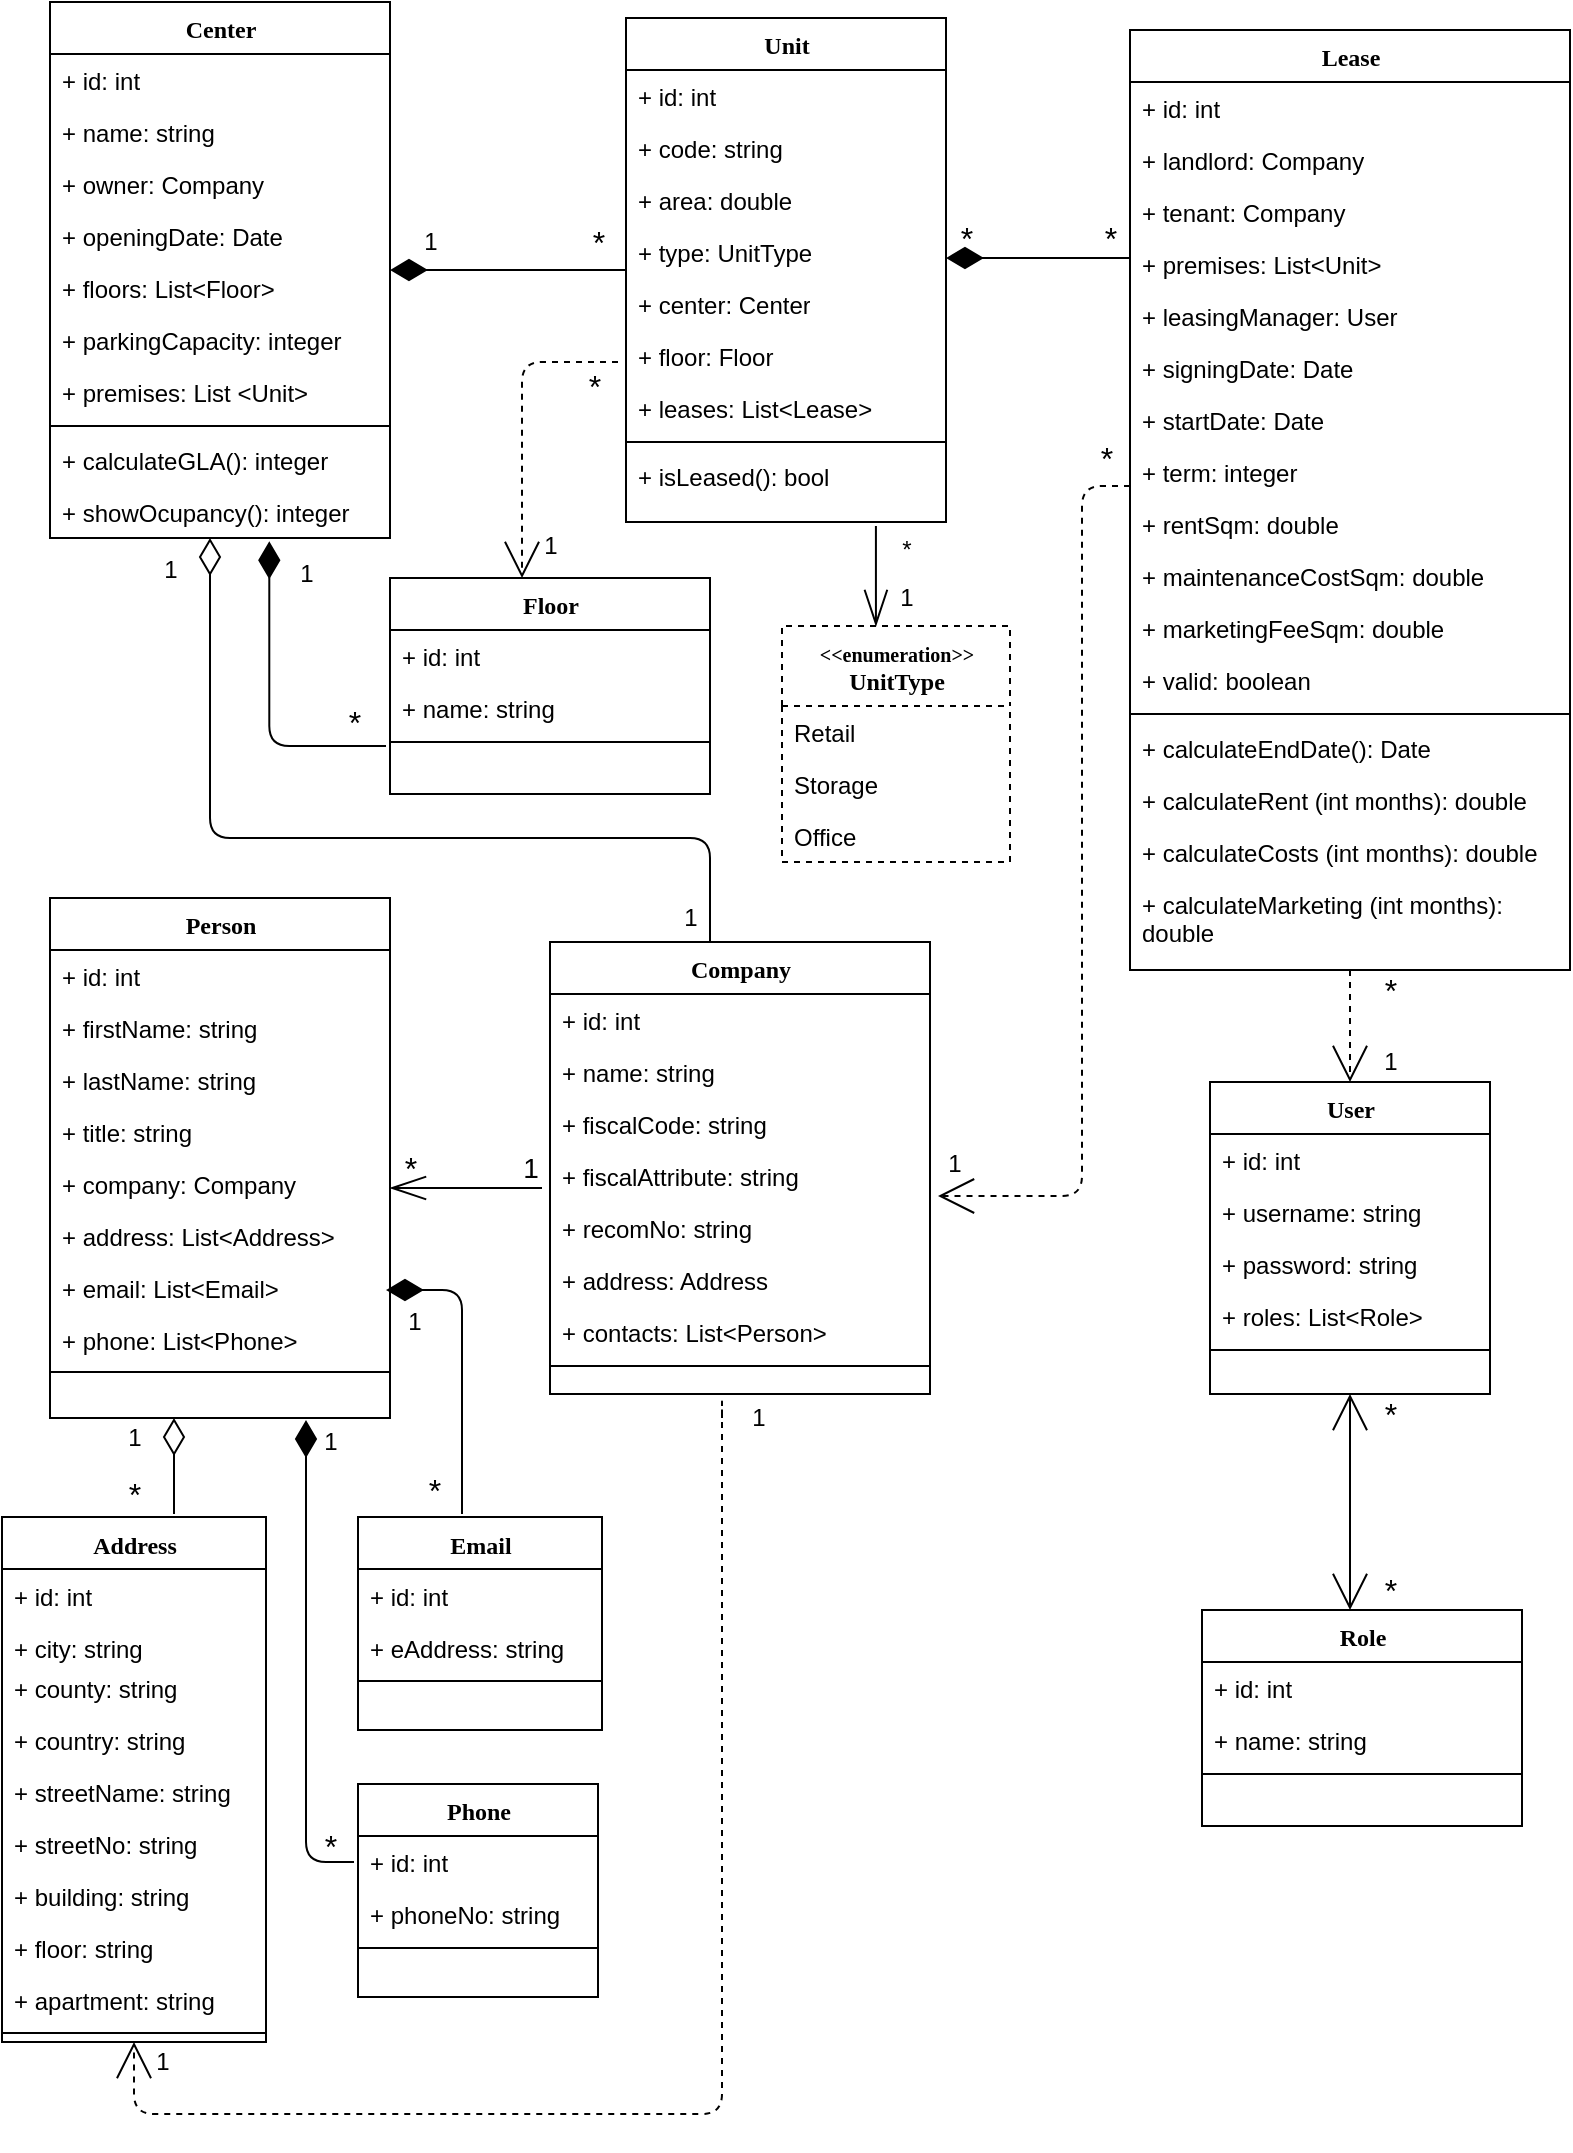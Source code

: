 <mxfile version="14.4.9" type="device"><diagram name="Page-1" id="9f46799a-70d6-7492-0946-bef42562c5a5"><mxGraphModel dx="868" dy="482" grid="1" gridSize="12" guides="1" tooltips="1" connect="1" arrows="1" fold="1" page="1" pageScale="1" pageWidth="827" pageHeight="1169" background="#ffffff" math="0" shadow="0"><root><mxCell id="0"/><mxCell id="1" parent="0"/><mxCell id="78961159f06e98e8-124" style="edgeStyle=orthogonalEdgeStyle;html=1;labelBackgroundColor=none;startFill=0;startSize=8;endArrow=diamondThin;endFill=0;endSize=16;fontFamily=Verdana;fontSize=12;" parent="1" source="78961159f06e98e8-69" target="78961159f06e98e8-17" edge="1"><mxGeometry relative="1" as="geometry"><Array as="points"><mxPoint x="390" y="430"/><mxPoint x="140" y="430"/></Array></mxGeometry></mxCell><mxCell id="78961159f06e98e8-17" value="Center" style="swimlane;html=1;fontStyle=1;align=center;verticalAlign=top;childLayout=stackLayout;horizontal=1;startSize=26;horizontalStack=0;resizeParent=1;resizeLast=0;collapsible=1;marginBottom=0;swimlaneFillColor=#ffffff;rounded=0;shadow=0;comic=0;labelBackgroundColor=none;strokeWidth=1;fillColor=none;fontFamily=Verdana;fontSize=12" parent="1" vertex="1"><mxGeometry x="60" y="12" width="170" height="268" as="geometry"/></mxCell><mxCell id="78961159f06e98e8-21" value="+ id: int" style="text;html=1;strokeColor=none;fillColor=none;align=left;verticalAlign=top;spacingLeft=4;spacingRight=4;whiteSpace=wrap;overflow=hidden;rotatable=0;points=[[0,0.5],[1,0.5]];portConstraint=eastwest;" parent="78961159f06e98e8-17" vertex="1"><mxGeometry y="26" width="170" height="26" as="geometry"/></mxCell><mxCell id="1zcLV9SkbMoJH1myUyNB-45" value="+ name: string" style="text;html=1;strokeColor=none;fillColor=none;align=left;verticalAlign=top;spacingLeft=4;spacingRight=4;whiteSpace=wrap;overflow=hidden;rotatable=0;points=[[0,0.5],[1,0.5]];portConstraint=eastwest;" parent="78961159f06e98e8-17" vertex="1"><mxGeometry y="52" width="170" height="26" as="geometry"/></mxCell><mxCell id="78961159f06e98e8-23" value="+ owner: Company" style="text;html=1;strokeColor=none;fillColor=none;align=left;verticalAlign=top;spacingLeft=4;spacingRight=4;whiteSpace=wrap;overflow=hidden;rotatable=0;points=[[0,0.5],[1,0.5]];portConstraint=eastwest;" parent="78961159f06e98e8-17" vertex="1"><mxGeometry y="78" width="170" height="26" as="geometry"/></mxCell><mxCell id="Z4TzUr13IcLdGnUCClfN-62" value="+ openingDate: Date" style="text;html=1;strokeColor=none;fillColor=none;align=left;verticalAlign=top;spacingLeft=4;spacingRight=4;whiteSpace=wrap;overflow=hidden;rotatable=0;points=[[0,0.5],[1,0.5]];portConstraint=eastwest;" parent="78961159f06e98e8-17" vertex="1"><mxGeometry y="104" width="170" height="26" as="geometry"/></mxCell><mxCell id="78961159f06e98e8-25" value="+ floors: List&amp;lt;Floor&amp;gt;" style="text;html=1;strokeColor=none;fillColor=none;align=left;verticalAlign=top;spacingLeft=4;spacingRight=4;whiteSpace=wrap;overflow=hidden;rotatable=0;points=[[0,0.5],[1,0.5]];portConstraint=eastwest;" parent="78961159f06e98e8-17" vertex="1"><mxGeometry y="130" width="170" height="26" as="geometry"/></mxCell><mxCell id="78961159f06e98e8-26" value="+ parkingCapacity: integer" style="text;html=1;strokeColor=none;fillColor=none;align=left;verticalAlign=top;spacingLeft=4;spacingRight=4;whiteSpace=wrap;overflow=hidden;rotatable=0;points=[[0,0.5],[1,0.5]];portConstraint=eastwest;" parent="78961159f06e98e8-17" vertex="1"><mxGeometry y="156" width="170" height="26" as="geometry"/></mxCell><mxCell id="78961159f06e98e8-24" value="+ premises: List &amp;lt;Unit&amp;gt;&amp;nbsp;" style="text;html=1;strokeColor=none;fillColor=none;align=left;verticalAlign=top;spacingLeft=4;spacingRight=4;whiteSpace=wrap;overflow=hidden;rotatable=0;points=[[0,0.5],[1,0.5]];portConstraint=eastwest;" parent="78961159f06e98e8-17" vertex="1"><mxGeometry y="182" width="170" height="26" as="geometry"/></mxCell><mxCell id="78961159f06e98e8-19" value="" style="line;html=1;strokeWidth=1;fillColor=none;align=left;verticalAlign=middle;spacingTop=-1;spacingLeft=3;spacingRight=3;rotatable=0;labelPosition=right;points=[];portConstraint=eastwest;" parent="78961159f06e98e8-17" vertex="1"><mxGeometry y="208" width="170" height="8" as="geometry"/></mxCell><mxCell id="78961159f06e98e8-20" value="+ calculateGLA(): integer" style="text;html=1;strokeColor=none;fillColor=none;align=left;verticalAlign=top;spacingLeft=4;spacingRight=4;whiteSpace=wrap;overflow=hidden;rotatable=0;points=[[0,0.5],[1,0.5]];portConstraint=eastwest;" parent="78961159f06e98e8-17" vertex="1"><mxGeometry y="216" width="170" height="26" as="geometry"/></mxCell><mxCell id="78961159f06e98e8-27" value="+ showOcupancy(): integer" style="text;html=1;strokeColor=none;fillColor=none;align=left;verticalAlign=top;spacingLeft=4;spacingRight=4;whiteSpace=wrap;overflow=hidden;rotatable=0;points=[[0,0.5],[1,0.5]];portConstraint=eastwest;" parent="78961159f06e98e8-17" vertex="1"><mxGeometry y="242" width="170" height="26" as="geometry"/></mxCell><mxCell id="78961159f06e98e8-30" value="Unit" style="swimlane;html=1;fontStyle=1;align=center;verticalAlign=top;childLayout=stackLayout;horizontal=1;startSize=26;horizontalStack=0;resizeParent=1;resizeLast=0;collapsible=1;marginBottom=0;swimlaneFillColor=#ffffff;rounded=0;shadow=0;comic=0;labelBackgroundColor=none;strokeWidth=1;fillColor=none;fontFamily=Verdana;fontSize=12" parent="1" vertex="1"><mxGeometry x="348" y="20" width="160" height="252" as="geometry"/></mxCell><mxCell id="78961159f06e98e8-31" value="+ id: int" style="text;html=1;strokeColor=none;fillColor=none;align=left;verticalAlign=top;spacingLeft=4;spacingRight=4;whiteSpace=wrap;overflow=hidden;rotatable=0;points=[[0,0.5],[1,0.5]];portConstraint=eastwest;" parent="78961159f06e98e8-30" vertex="1"><mxGeometry y="26" width="160" height="26" as="geometry"/></mxCell><mxCell id="1zcLV9SkbMoJH1myUyNB-47" value="+ code: string" style="text;html=1;strokeColor=none;fillColor=none;align=left;verticalAlign=top;spacingLeft=4;spacingRight=4;whiteSpace=wrap;overflow=hidden;rotatable=0;points=[[0,0.5],[1,0.5]];portConstraint=eastwest;" parent="78961159f06e98e8-30" vertex="1"><mxGeometry y="52" width="160" height="26" as="geometry"/></mxCell><mxCell id="78961159f06e98e8-32" value="+ area: double" style="text;html=1;strokeColor=none;fillColor=none;align=left;verticalAlign=top;spacingLeft=4;spacingRight=4;whiteSpace=wrap;overflow=hidden;rotatable=0;points=[[0,0.5],[1,0.5]];portConstraint=eastwest;" parent="78961159f06e98e8-30" vertex="1"><mxGeometry y="78" width="160" height="26" as="geometry"/></mxCell><mxCell id="78961159f06e98e8-33" value="+ type: UnitType" style="text;html=1;strokeColor=none;fillColor=none;align=left;verticalAlign=top;spacingLeft=4;spacingRight=4;whiteSpace=wrap;overflow=hidden;rotatable=0;points=[[0,0.5],[1,0.5]];portConstraint=eastwest;" parent="78961159f06e98e8-30" vertex="1"><mxGeometry y="104" width="160" height="26" as="geometry"/></mxCell><mxCell id="78961159f06e98e8-34" value="+ center: Center" style="text;html=1;strokeColor=none;fillColor=none;align=left;verticalAlign=top;spacingLeft=4;spacingRight=4;whiteSpace=wrap;overflow=hidden;rotatable=0;points=[[0,0.5],[1,0.5]];portConstraint=eastwest;" parent="78961159f06e98e8-30" vertex="1"><mxGeometry y="130" width="160" height="26" as="geometry"/></mxCell><mxCell id="1zcLV9SkbMoJH1myUyNB-27" value="+ floor: Floor" style="text;html=1;strokeColor=none;fillColor=none;align=left;verticalAlign=top;spacingLeft=4;spacingRight=4;whiteSpace=wrap;overflow=hidden;rotatable=0;points=[[0,0.5],[1,0.5]];portConstraint=eastwest;" parent="78961159f06e98e8-30" vertex="1"><mxGeometry y="156" width="160" height="26" as="geometry"/></mxCell><mxCell id="78961159f06e98e8-36" value="+ leases: List&amp;lt;Lease&amp;gt;" style="text;html=1;strokeColor=none;fillColor=none;align=left;verticalAlign=top;spacingLeft=4;spacingRight=4;whiteSpace=wrap;overflow=hidden;rotatable=0;points=[[0,0.5],[1,0.5]];portConstraint=eastwest;" parent="78961159f06e98e8-30" vertex="1"><mxGeometry y="182" width="160" height="26" as="geometry"/></mxCell><mxCell id="78961159f06e98e8-38" value="" style="line;html=1;strokeWidth=1;fillColor=none;align=left;verticalAlign=middle;spacingTop=-1;spacingLeft=3;spacingRight=3;rotatable=0;labelPosition=right;points=[];portConstraint=eastwest;" parent="78961159f06e98e8-30" vertex="1"><mxGeometry y="208" width="160" height="8" as="geometry"/></mxCell><mxCell id="78961159f06e98e8-39" value="+ isLeased(): bool" style="text;html=1;strokeColor=none;fillColor=none;align=left;verticalAlign=top;spacingLeft=4;spacingRight=4;whiteSpace=wrap;overflow=hidden;rotatable=0;points=[[0,0.5],[1,0.5]];portConstraint=eastwest;" parent="78961159f06e98e8-30" vertex="1"><mxGeometry y="216" width="160" height="36" as="geometry"/></mxCell><mxCell id="78961159f06e98e8-43" value="Lease" style="swimlane;html=1;fontStyle=1;align=center;verticalAlign=top;childLayout=stackLayout;horizontal=1;startSize=26;horizontalStack=0;resizeParent=1;resizeLast=0;collapsible=1;marginBottom=0;swimlaneFillColor=#ffffff;rounded=0;shadow=0;comic=0;labelBackgroundColor=none;strokeWidth=1;fillColor=none;fontFamily=Verdana;fontSize=12" parent="1" vertex="1"><mxGeometry x="600" y="26" width="220" height="470" as="geometry"/></mxCell><mxCell id="78961159f06e98e8-44" value="+ id: int" style="text;html=1;strokeColor=none;fillColor=none;align=left;verticalAlign=top;spacingLeft=4;spacingRight=4;whiteSpace=wrap;overflow=hidden;rotatable=0;points=[[0,0.5],[1,0.5]];portConstraint=eastwest;" parent="78961159f06e98e8-43" vertex="1"><mxGeometry y="26" width="220" height="26" as="geometry"/></mxCell><mxCell id="1zcLV9SkbMoJH1myUyNB-48" value="+ landlord: Company" style="text;html=1;strokeColor=none;fillColor=none;align=left;verticalAlign=top;spacingLeft=4;spacingRight=4;whiteSpace=wrap;overflow=hidden;rotatable=0;points=[[0,0.5],[1,0.5]];portConstraint=eastwest;" parent="78961159f06e98e8-43" vertex="1"><mxGeometry y="52" width="220" height="26" as="geometry"/></mxCell><mxCell id="78961159f06e98e8-45" value="+ tenant: Company" style="text;html=1;strokeColor=none;fillColor=none;align=left;verticalAlign=top;spacingLeft=4;spacingRight=4;whiteSpace=wrap;overflow=hidden;rotatable=0;points=[[0,0.5],[1,0.5]];portConstraint=eastwest;" parent="78961159f06e98e8-43" vertex="1"><mxGeometry y="78" width="220" height="26" as="geometry"/></mxCell><mxCell id="78961159f06e98e8-49" value="+ premises: List&amp;lt;Unit&amp;gt;" style="text;html=1;strokeColor=none;fillColor=none;align=left;verticalAlign=top;spacingLeft=4;spacingRight=4;whiteSpace=wrap;overflow=hidden;rotatable=0;points=[[0,0.5],[1,0.5]];portConstraint=eastwest;" parent="78961159f06e98e8-43" vertex="1"><mxGeometry y="104" width="220" height="26" as="geometry"/></mxCell><mxCell id="Z4TzUr13IcLdGnUCClfN-27" value="+ leasingManager: User" style="text;html=1;strokeColor=none;fillColor=none;align=left;verticalAlign=top;spacingLeft=4;spacingRight=4;whiteSpace=wrap;overflow=hidden;rotatable=0;points=[[0,0.5],[1,0.5]];portConstraint=eastwest;" parent="78961159f06e98e8-43" vertex="1"><mxGeometry y="130" width="220" height="26" as="geometry"/></mxCell><mxCell id="Z4TzUr13IcLdGnUCClfN-46" value="+ signingDate: Date" style="text;html=1;strokeColor=none;fillColor=none;align=left;verticalAlign=top;spacingLeft=4;spacingRight=4;whiteSpace=wrap;overflow=hidden;rotatable=0;points=[[0,0.5],[1,0.5]];portConstraint=eastwest;" parent="78961159f06e98e8-43" vertex="1"><mxGeometry y="156" width="220" height="26" as="geometry"/></mxCell><mxCell id="78961159f06e98e8-50" value="+ startDate: Date" style="text;html=1;strokeColor=none;fillColor=none;align=left;verticalAlign=top;spacingLeft=4;spacingRight=4;whiteSpace=wrap;overflow=hidden;rotatable=0;points=[[0,0.5],[1,0.5]];portConstraint=eastwest;" parent="78961159f06e98e8-43" vertex="1"><mxGeometry y="182" width="220" height="26" as="geometry"/></mxCell><mxCell id="Z4TzUr13IcLdGnUCClfN-26" value="+ term: integer" style="text;html=1;strokeColor=none;fillColor=none;align=left;verticalAlign=top;spacingLeft=4;spacingRight=4;whiteSpace=wrap;overflow=hidden;rotatable=0;points=[[0,0.5],[1,0.5]];portConstraint=eastwest;" parent="78961159f06e98e8-43" vertex="1"><mxGeometry y="208" width="220" height="26" as="geometry"/></mxCell><mxCell id="Z4TzUr13IcLdGnUCClfN-29" value="+ rentSqm: double" style="text;html=1;strokeColor=none;fillColor=none;align=left;verticalAlign=top;spacingLeft=4;spacingRight=4;whiteSpace=wrap;overflow=hidden;rotatable=0;points=[[0,0.5],[1,0.5]];portConstraint=eastwest;" parent="78961159f06e98e8-43" vertex="1"><mxGeometry y="234" width="220" height="26" as="geometry"/></mxCell><mxCell id="Z4TzUr13IcLdGnUCClfN-28" value="+ maintenanceCostSqm: double" style="text;html=1;strokeColor=none;fillColor=none;align=left;verticalAlign=top;spacingLeft=4;spacingRight=4;whiteSpace=wrap;overflow=hidden;rotatable=0;points=[[0,0.5],[1,0.5]];portConstraint=eastwest;" parent="78961159f06e98e8-43" vertex="1"><mxGeometry y="260" width="220" height="26" as="geometry"/></mxCell><mxCell id="Z4TzUr13IcLdGnUCClfN-30" value="+ marketingFeeSqm: double" style="text;html=1;strokeColor=none;fillColor=none;align=left;verticalAlign=top;spacingLeft=4;spacingRight=4;whiteSpace=wrap;overflow=hidden;rotatable=0;points=[[0,0.5],[1,0.5]];portConstraint=eastwest;" parent="78961159f06e98e8-43" vertex="1"><mxGeometry y="286" width="220" height="26" as="geometry"/></mxCell><mxCell id="Z4TzUr13IcLdGnUCClfN-61" value="+ valid: boolean" style="text;html=1;strokeColor=none;fillColor=none;align=left;verticalAlign=top;spacingLeft=4;spacingRight=4;whiteSpace=wrap;overflow=hidden;rotatable=0;points=[[0,0.5],[1,0.5]];portConstraint=eastwest;" parent="78961159f06e98e8-43" vertex="1"><mxGeometry y="312" width="220" height="26" as="geometry"/></mxCell><mxCell id="78961159f06e98e8-51" value="" style="line;html=1;strokeWidth=1;fillColor=none;align=left;verticalAlign=middle;spacingTop=-1;spacingLeft=3;spacingRight=3;rotatable=0;labelPosition=right;points=[];portConstraint=eastwest;" parent="78961159f06e98e8-43" vertex="1"><mxGeometry y="338" width="220" height="8" as="geometry"/></mxCell><mxCell id="78961159f06e98e8-52" value="+ calculateEndDate(): Date" style="text;html=1;strokeColor=none;fillColor=none;align=left;verticalAlign=top;spacingLeft=4;spacingRight=4;whiteSpace=wrap;overflow=hidden;rotatable=0;points=[[0,0.5],[1,0.5]];portConstraint=eastwest;" parent="78961159f06e98e8-43" vertex="1"><mxGeometry y="346" width="220" height="26" as="geometry"/></mxCell><mxCell id="78961159f06e98e8-53" value="+ calculateRent (int months): double" style="text;html=1;strokeColor=none;fillColor=none;align=left;verticalAlign=top;spacingLeft=4;spacingRight=4;whiteSpace=wrap;overflow=hidden;rotatable=0;points=[[0,0.5],[1,0.5]];portConstraint=eastwest;" parent="78961159f06e98e8-43" vertex="1"><mxGeometry y="372" width="220" height="26" as="geometry"/></mxCell><mxCell id="Z4TzUr13IcLdGnUCClfN-44" value="+ calculateCosts (int months): double" style="text;html=1;strokeColor=none;fillColor=none;align=left;verticalAlign=top;spacingLeft=4;spacingRight=4;whiteSpace=wrap;overflow=hidden;rotatable=0;points=[[0,0.5],[1,0.5]];portConstraint=eastwest;" parent="78961159f06e98e8-43" vertex="1"><mxGeometry y="398" width="220" height="26" as="geometry"/></mxCell><mxCell id="Z4TzUr13IcLdGnUCClfN-45" value="+ calculateMarketing (int months): double" style="text;html=1;strokeColor=none;fillColor=none;align=left;verticalAlign=top;spacingLeft=4;spacingRight=4;whiteSpace=wrap;overflow=hidden;rotatable=0;points=[[0,0.5],[1,0.5]];portConstraint=eastwest;" parent="78961159f06e98e8-43" vertex="1"><mxGeometry y="424" width="220" height="46" as="geometry"/></mxCell><mxCell id="78961159f06e98e8-56" value="Person" style="swimlane;html=1;fontStyle=1;align=center;verticalAlign=top;childLayout=stackLayout;horizontal=1;startSize=26;horizontalStack=0;resizeParent=1;resizeLast=0;collapsible=1;marginBottom=0;swimlaneFillColor=#ffffff;rounded=0;shadow=0;comic=0;labelBackgroundColor=none;strokeWidth=1;fillColor=none;fontFamily=Verdana;fontSize=12" parent="1" vertex="1"><mxGeometry x="60" y="460" width="170" height="260" as="geometry"/></mxCell><mxCell id="78961159f06e98e8-57" value="+ id: int" style="text;html=1;strokeColor=none;fillColor=none;align=left;verticalAlign=top;spacingLeft=4;spacingRight=4;whiteSpace=wrap;overflow=hidden;rotatable=0;points=[[0,0.5],[1,0.5]];portConstraint=eastwest;" parent="78961159f06e98e8-56" vertex="1"><mxGeometry y="26" width="170" height="26" as="geometry"/></mxCell><mxCell id="1zcLV9SkbMoJH1myUyNB-46" value="+ firstName: string" style="text;html=1;strokeColor=none;fillColor=none;align=left;verticalAlign=top;spacingLeft=4;spacingRight=4;whiteSpace=wrap;overflow=hidden;rotatable=0;points=[[0,0.5],[1,0.5]];portConstraint=eastwest;" parent="78961159f06e98e8-56" vertex="1"><mxGeometry y="52" width="170" height="26" as="geometry"/></mxCell><mxCell id="Z4TzUr13IcLdGnUCClfN-50" value="+ lastName: string" style="text;html=1;strokeColor=none;fillColor=none;align=left;verticalAlign=top;spacingLeft=4;spacingRight=4;whiteSpace=wrap;overflow=hidden;rotatable=0;points=[[0,0.5],[1,0.5]];portConstraint=eastwest;" parent="78961159f06e98e8-56" vertex="1"><mxGeometry y="78" width="170" height="26" as="geometry"/></mxCell><mxCell id="78961159f06e98e8-58" value="+ title: string" style="text;html=1;strokeColor=none;fillColor=none;align=left;verticalAlign=top;spacingLeft=4;spacingRight=4;whiteSpace=wrap;overflow=hidden;rotatable=0;points=[[0,0.5],[1,0.5]];portConstraint=eastwest;" parent="78961159f06e98e8-56" vertex="1"><mxGeometry y="104" width="170" height="26" as="geometry"/></mxCell><mxCell id="5xF1J7zLzXq7MkApihQ_-5" value="+ company: Company" style="text;html=1;strokeColor=none;fillColor=none;align=left;verticalAlign=top;spacingLeft=4;spacingRight=4;whiteSpace=wrap;overflow=hidden;rotatable=0;points=[[0,0.5],[1,0.5]];portConstraint=eastwest;" vertex="1" parent="78961159f06e98e8-56"><mxGeometry y="130" width="170" height="26" as="geometry"/></mxCell><mxCell id="78961159f06e98e8-59" value="+ address: List&amp;lt;Address&amp;gt;" style="text;html=1;strokeColor=none;fillColor=none;align=left;verticalAlign=top;spacingLeft=4;spacingRight=4;whiteSpace=wrap;overflow=hidden;rotatable=0;points=[[0,0.5],[1,0.5]];portConstraint=eastwest;" parent="78961159f06e98e8-56" vertex="1"><mxGeometry y="156" width="170" height="26" as="geometry"/></mxCell><mxCell id="78961159f06e98e8-60" value="+ email: List&amp;lt;Email&amp;gt;" style="text;html=1;strokeColor=none;fillColor=none;align=left;verticalAlign=top;spacingLeft=4;spacingRight=4;whiteSpace=wrap;overflow=hidden;rotatable=0;points=[[0,0.5],[1,0.5]];portConstraint=eastwest;" parent="78961159f06e98e8-56" vertex="1"><mxGeometry y="182" width="170" height="26" as="geometry"/></mxCell><mxCell id="78961159f06e98e8-61" value="+ phone: List&amp;lt;Phone&amp;gt;" style="text;html=1;strokeColor=none;fillColor=none;align=left;verticalAlign=top;spacingLeft=4;spacingRight=4;whiteSpace=wrap;overflow=hidden;rotatable=0;points=[[0,0.5],[1,0.5]];portConstraint=eastwest;" parent="78961159f06e98e8-56" vertex="1"><mxGeometry y="208" width="170" height="26" as="geometry"/></mxCell><mxCell id="78961159f06e98e8-64" value="" style="line;html=1;strokeWidth=1;fillColor=none;align=left;verticalAlign=middle;spacingTop=-1;spacingLeft=3;spacingRight=3;rotatable=0;labelPosition=right;points=[];portConstraint=eastwest;" parent="78961159f06e98e8-56" vertex="1"><mxGeometry y="234" width="170" height="6" as="geometry"/></mxCell><mxCell id="78961159f06e98e8-69" value="Company" style="swimlane;html=1;fontStyle=1;align=center;verticalAlign=top;childLayout=stackLayout;horizontal=1;startSize=26;horizontalStack=0;resizeParent=1;resizeLast=0;collapsible=1;marginBottom=0;swimlaneFillColor=#ffffff;rounded=0;shadow=0;comic=0;labelBackgroundColor=none;strokeWidth=1;fillColor=none;fontFamily=Verdana;fontSize=12" parent="1" vertex="1"><mxGeometry x="310" y="482" width="190" height="226" as="geometry"/></mxCell><mxCell id="78961159f06e98e8-71" value="+ id: int" style="text;html=1;strokeColor=none;fillColor=none;align=left;verticalAlign=top;spacingLeft=4;spacingRight=4;whiteSpace=wrap;overflow=hidden;rotatable=0;points=[[0,0.5],[1,0.5]];portConstraint=eastwest;" parent="78961159f06e98e8-69" vertex="1"><mxGeometry y="26" width="190" height="26" as="geometry"/></mxCell><mxCell id="78961159f06e98e8-70" value="+ name: string" style="text;html=1;strokeColor=none;fillColor=none;align=left;verticalAlign=top;spacingLeft=4;spacingRight=4;whiteSpace=wrap;overflow=hidden;rotatable=0;points=[[0,0.5],[1,0.5]];portConstraint=eastwest;" parent="78961159f06e98e8-69" vertex="1"><mxGeometry y="52" width="190" height="26" as="geometry"/></mxCell><mxCell id="78961159f06e98e8-72" value="+ fiscalCode: string" style="text;html=1;strokeColor=none;fillColor=none;align=left;verticalAlign=top;spacingLeft=4;spacingRight=4;whiteSpace=wrap;overflow=hidden;rotatable=0;points=[[0,0.5],[1,0.5]];portConstraint=eastwest;" parent="78961159f06e98e8-69" vertex="1"><mxGeometry y="78" width="190" height="26" as="geometry"/></mxCell><mxCell id="5xF1J7zLzXq7MkApihQ_-4" value="+ fiscalAttribute: string" style="text;html=1;strokeColor=none;fillColor=none;align=left;verticalAlign=top;spacingLeft=4;spacingRight=4;whiteSpace=wrap;overflow=hidden;rotatable=0;points=[[0,0.5],[1,0.5]];portConstraint=eastwest;" vertex="1" parent="78961159f06e98e8-69"><mxGeometry y="104" width="190" height="26" as="geometry"/></mxCell><mxCell id="78961159f06e98e8-75" value="+ recomNo: string" style="text;html=1;strokeColor=none;fillColor=none;align=left;verticalAlign=top;spacingLeft=4;spacingRight=4;whiteSpace=wrap;overflow=hidden;rotatable=0;points=[[0,0.5],[1,0.5]];portConstraint=eastwest;" parent="78961159f06e98e8-69" vertex="1"><mxGeometry y="130" width="190" height="26" as="geometry"/></mxCell><mxCell id="78961159f06e98e8-74" value="+ address: Address" style="text;html=1;strokeColor=none;fillColor=none;align=left;verticalAlign=top;spacingLeft=4;spacingRight=4;whiteSpace=wrap;overflow=hidden;rotatable=0;points=[[0,0.5],[1,0.5]];portConstraint=eastwest;" parent="78961159f06e98e8-69" vertex="1"><mxGeometry y="156" width="190" height="26" as="geometry"/></mxCell><mxCell id="78961159f06e98e8-76" value="+ contacts: List&amp;lt;Person&amp;gt;" style="text;html=1;strokeColor=none;fillColor=none;align=left;verticalAlign=top;spacingLeft=4;spacingRight=4;whiteSpace=wrap;overflow=hidden;rotatable=0;points=[[0,0.5],[1,0.5]];portConstraint=eastwest;" parent="78961159f06e98e8-69" vertex="1"><mxGeometry y="182" width="190" height="26" as="geometry"/></mxCell><mxCell id="78961159f06e98e8-77" value="" style="line;html=1;strokeWidth=1;fillColor=none;align=left;verticalAlign=middle;spacingTop=-1;spacingLeft=3;spacingRight=3;rotatable=0;labelPosition=right;points=[];portConstraint=eastwest;" parent="78961159f06e98e8-69" vertex="1"><mxGeometry y="208" width="190" height="8" as="geometry"/></mxCell><mxCell id="78961159f06e98e8-128" style="edgeStyle=orthogonalEdgeStyle;html=1;labelBackgroundColor=none;startFill=0;startSize=8;endArrow=open;endFill=0;endSize=16;fontFamily=Verdana;fontSize=12;dashed=1;" parent="1" source="78961159f06e98e8-43" edge="1"><mxGeometry relative="1" as="geometry"><Array as="points"><mxPoint x="576" y="254"/><mxPoint x="576" y="609"/><mxPoint x="504" y="609"/></Array><mxPoint x="504" y="609" as="targetPoint"/></mxGeometry></mxCell><mxCell id="78961159f06e98e8-127" style="edgeStyle=orthogonalEdgeStyle;html=1;labelBackgroundColor=none;startFill=0;startSize=8;endArrow=open;endFill=0;endSize=16;fontFamily=Verdana;fontSize=12;dashed=1;" parent="1" source="78961159f06e98e8-43" target="78961159f06e98e8-95" edge="1"><mxGeometry relative="1" as="geometry"/></mxCell><mxCell id="78961159f06e98e8-95" value="User" style="swimlane;html=1;fontStyle=1;align=center;verticalAlign=top;childLayout=stackLayout;horizontal=1;startSize=26;horizontalStack=0;resizeParent=1;resizeLast=0;collapsible=1;marginBottom=0;swimlaneFillColor=#ffffff;rounded=0;shadow=0;comic=0;labelBackgroundColor=none;strokeWidth=1;fillColor=none;fontFamily=Verdana;fontSize=12" parent="1" vertex="1"><mxGeometry x="640" y="552" width="140" height="156" as="geometry"/></mxCell><mxCell id="78961159f06e98e8-96" value="+ id: int" style="text;html=1;strokeColor=none;fillColor=none;align=left;verticalAlign=top;spacingLeft=4;spacingRight=4;whiteSpace=wrap;overflow=hidden;rotatable=0;points=[[0,0.5],[1,0.5]];portConstraint=eastwest;" parent="78961159f06e98e8-95" vertex="1"><mxGeometry y="26" width="140" height="26" as="geometry"/></mxCell><mxCell id="78961159f06e98e8-97" value="+ username: string" style="text;html=1;strokeColor=none;fillColor=none;align=left;verticalAlign=top;spacingLeft=4;spacingRight=4;whiteSpace=wrap;overflow=hidden;rotatable=0;points=[[0,0.5],[1,0.5]];portConstraint=eastwest;" parent="78961159f06e98e8-95" vertex="1"><mxGeometry y="52" width="140" height="26" as="geometry"/></mxCell><mxCell id="Z4TzUr13IcLdGnUCClfN-58" value="+ password: string" style="text;html=1;strokeColor=none;fillColor=none;align=left;verticalAlign=top;spacingLeft=4;spacingRight=4;whiteSpace=wrap;overflow=hidden;rotatable=0;points=[[0,0.5],[1,0.5]];portConstraint=eastwest;" parent="78961159f06e98e8-95" vertex="1"><mxGeometry y="78" width="140" height="26" as="geometry"/></mxCell><mxCell id="78961159f06e98e8-102" value="+ roles: List&amp;lt;Role&amp;gt;&amp;nbsp;" style="text;html=1;strokeColor=none;fillColor=none;align=left;verticalAlign=top;spacingLeft=4;spacingRight=4;whiteSpace=wrap;overflow=hidden;rotatable=0;points=[[0,0.5],[1,0.5]];portConstraint=eastwest;" parent="78961159f06e98e8-95" vertex="1"><mxGeometry y="104" width="140" height="26" as="geometry"/></mxCell><mxCell id="78961159f06e98e8-103" value="" style="line;html=1;strokeWidth=1;fillColor=none;align=left;verticalAlign=middle;spacingTop=-1;spacingLeft=3;spacingRight=3;rotatable=0;labelPosition=right;points=[];portConstraint=eastwest;" parent="78961159f06e98e8-95" vertex="1"><mxGeometry y="130" width="140" height="8" as="geometry"/></mxCell><mxCell id="78961159f06e98e8-108" value="Role" style="swimlane;html=1;fontStyle=1;align=center;verticalAlign=top;childLayout=stackLayout;horizontal=1;startSize=26;horizontalStack=0;resizeParent=1;resizeLast=0;collapsible=1;marginBottom=0;swimlaneFillColor=#ffffff;rounded=0;shadow=0;comic=0;labelBackgroundColor=none;strokeWidth=1;fillColor=none;fontFamily=Verdana;fontSize=12" parent="1" vertex="1"><mxGeometry x="636" y="816" width="160" height="108" as="geometry"/></mxCell><mxCell id="78961159f06e98e8-109" value="+ id: int" style="text;html=1;strokeColor=none;fillColor=none;align=left;verticalAlign=top;spacingLeft=4;spacingRight=4;whiteSpace=wrap;overflow=hidden;rotatable=0;points=[[0,0.5],[1,0.5]];portConstraint=eastwest;" parent="78961159f06e98e8-108" vertex="1"><mxGeometry y="26" width="160" height="26" as="geometry"/></mxCell><mxCell id="78961159f06e98e8-110" value="+ name: string" style="text;html=1;strokeColor=none;fillColor=none;align=left;verticalAlign=top;spacingLeft=4;spacingRight=4;whiteSpace=wrap;overflow=hidden;rotatable=0;points=[[0,0.5],[1,0.5]];portConstraint=eastwest;" parent="78961159f06e98e8-108" vertex="1"><mxGeometry y="52" width="160" height="26" as="geometry"/></mxCell><mxCell id="78961159f06e98e8-116" value="" style="line;html=1;strokeWidth=1;fillColor=none;align=left;verticalAlign=middle;spacingTop=-1;spacingLeft=3;spacingRight=3;rotatable=0;labelPosition=right;points=[];portConstraint=eastwest;" parent="78961159f06e98e8-108" vertex="1"><mxGeometry y="78" width="160" height="8" as="geometry"/></mxCell><mxCell id="78961159f06e98e8-121" style="edgeStyle=elbowEdgeStyle;html=1;labelBackgroundColor=none;startFill=0;startSize=8;endArrow=diamondThin;endFill=1;endSize=16;fontFamily=Verdana;fontSize=12;elbow=vertical;" parent="1" source="78961159f06e98e8-30" target="78961159f06e98e8-17" edge="1"><mxGeometry relative="1" as="geometry"><mxPoint x="250" y="259.882" as="targetPoint"/></mxGeometry></mxCell><mxCell id="Z4TzUr13IcLdGnUCClfN-3" value="&lt;font style=&quot;font-size: 16px&quot;&gt;*&lt;/font&gt;" style="text;html=1;align=center;verticalAlign=middle;resizable=0;points=[];autosize=1;" parent="1" vertex="1"><mxGeometry x="324" y="122" width="20" height="20" as="geometry"/></mxCell><mxCell id="Z4TzUr13IcLdGnUCClfN-6" value="1" style="text;html=1;align=center;verticalAlign=middle;resizable=0;points=[];autosize=1;" parent="1" vertex="1"><mxGeometry x="240" y="122" width="20" height="20" as="geometry"/></mxCell><mxCell id="Z4TzUr13IcLdGnUCClfN-7" style="edgeStyle=elbowEdgeStyle;html=1;labelBackgroundColor=none;startFill=0;startSize=8;endArrow=diamondThin;endFill=1;endSize=16;fontFamily=Verdana;fontSize=12;elbow=vertical;" parent="1" edge="1"><mxGeometry relative="1" as="geometry"><mxPoint x="600" y="140" as="sourcePoint"/><mxPoint x="508" y="140" as="targetPoint"/></mxGeometry></mxCell><mxCell id="Z4TzUr13IcLdGnUCClfN-8" value="&lt;font style=&quot;font-size: 16px&quot;&gt;*&lt;/font&gt;" style="text;html=1;align=center;verticalAlign=middle;resizable=0;points=[];autosize=1;" parent="1" vertex="1"><mxGeometry x="578" y="118" width="24" height="24" as="geometry"/></mxCell><mxCell id="Z4TzUr13IcLdGnUCClfN-9" value="&lt;font style=&quot;font-size: 16px&quot;&gt;*&lt;/font&gt;" style="text;html=1;align=center;verticalAlign=middle;resizable=0;points=[];autosize=1;" parent="1" vertex="1"><mxGeometry x="508" y="120" width="20" height="20" as="geometry"/></mxCell><mxCell id="Z4TzUr13IcLdGnUCClfN-10" value="1" style="text;html=1;align=center;verticalAlign=middle;resizable=0;points=[];autosize=1;" parent="1" vertex="1"><mxGeometry x="110" y="286" width="20" height="20" as="geometry"/></mxCell><mxCell id="Z4TzUr13IcLdGnUCClfN-11" value="1" style="text;html=1;align=center;verticalAlign=middle;resizable=0;points=[];autosize=1;" parent="1" vertex="1"><mxGeometry x="370" y="460" width="20" height="20" as="geometry"/></mxCell><mxCell id="Z4TzUr13IcLdGnUCClfN-16" value="&lt;font style=&quot;font-size: 14px&quot;&gt;1&lt;/font&gt;" style="text;html=1;align=center;verticalAlign=middle;resizable=0;points=[];autosize=1;" parent="1" vertex="1"><mxGeometry x="290" y="584.5" width="20" height="20" as="geometry"/></mxCell><mxCell id="Z4TzUr13IcLdGnUCClfN-17" value="&lt;font style=&quot;font-size: 16px&quot;&gt;*&lt;/font&gt;" style="text;html=1;align=center;verticalAlign=middle;resizable=0;points=[];autosize=1;" parent="1" vertex="1"><mxGeometry x="230" y="585" width="20" height="20" as="geometry"/></mxCell><mxCell id="Z4TzUr13IcLdGnUCClfN-15" style="edgeStyle=elbowEdgeStyle;html=1;labelBackgroundColor=none;startFill=0;startSize=8;endArrow=openThin;endFill=0;endSize=16;fontFamily=Verdana;fontSize=12;elbow=vertical;" parent="1" edge="1"><mxGeometry relative="1" as="geometry"><mxPoint x="306" y="605" as="sourcePoint"/><mxPoint x="230" y="605" as="targetPoint"/><Array as="points"/></mxGeometry></mxCell><mxCell id="Z4TzUr13IcLdGnUCClfN-53" style="edgeStyle=elbowEdgeStyle;html=1;labelBackgroundColor=none;startFill=0;startSize=16;endArrow=open;endFill=0;endSize=16;fontFamily=Verdana;fontSize=12;elbow=vertical;entryX=0.5;entryY=1;entryDx=0;entryDy=0;startArrow=open;" parent="1" target="78961159f06e98e8-95" edge="1"><mxGeometry relative="1" as="geometry"><mxPoint x="710" y="816" as="sourcePoint"/><mxPoint x="840" y="710.004" as="targetPoint"/><Array as="points"/></mxGeometry></mxCell><mxCell id="Z4TzUr13IcLdGnUCClfN-54" value="&lt;font style=&quot;font-size: 16px&quot;&gt;*&lt;/font&gt;" style="text;html=1;align=center;verticalAlign=middle;resizable=0;points=[];autosize=1;" parent="1" vertex="1"><mxGeometry x="720" y="708" width="20" height="20" as="geometry"/></mxCell><mxCell id="Z4TzUr13IcLdGnUCClfN-55" value="&lt;font style=&quot;font-size: 16px&quot;&gt;*&lt;/font&gt;" style="text;html=1;align=center;verticalAlign=middle;resizable=0;points=[];autosize=1;" parent="1" vertex="1"><mxGeometry x="720" y="796" width="20" height="20" as="geometry"/></mxCell><mxCell id="kivNb0udvCqKQ4021Sa8-1" value="&lt;font style=&quot;font-size: 16px&quot;&gt;*&lt;/font&gt;" style="text;html=1;align=center;verticalAlign=middle;resizable=0;points=[];autosize=1;" parent="1" vertex="1"><mxGeometry x="720" y="496" width="20" height="20" as="geometry"/></mxCell><mxCell id="kivNb0udvCqKQ4021Sa8-2" value="1" style="text;html=1;align=center;verticalAlign=middle;resizable=0;points=[];autosize=1;" parent="1" vertex="1"><mxGeometry x="720" y="532" width="20" height="20" as="geometry"/></mxCell><mxCell id="1zcLV9SkbMoJH1myUyNB-3" value="&lt;font style=&quot;font-size: 16px&quot;&gt;*&lt;/font&gt;" style="text;html=1;align=center;verticalAlign=middle;resizable=0;points=[];autosize=1;" parent="1" vertex="1"><mxGeometry x="576" y="228" width="24" height="24" as="geometry"/></mxCell><mxCell id="1zcLV9SkbMoJH1myUyNB-4" value="1" style="text;html=1;align=center;verticalAlign=middle;resizable=0;points=[];autosize=1;" parent="1" vertex="1"><mxGeometry x="500" y="581" width="24" height="24" as="geometry"/></mxCell><mxCell id="1zcLV9SkbMoJH1myUyNB-5" value="Address" style="swimlane;html=1;fontStyle=1;align=center;verticalAlign=top;childLayout=stackLayout;horizontal=1;startSize=26;horizontalStack=0;resizeParent=1;resizeLast=0;collapsible=1;marginBottom=0;swimlaneFillColor=#ffffff;rounded=0;shadow=0;comic=0;labelBackgroundColor=none;strokeWidth=1;fillColor=none;fontFamily=Verdana;fontSize=12" parent="1" vertex="1"><mxGeometry x="36" y="769.5" width="132" height="262.5" as="geometry"/></mxCell><mxCell id="1zcLV9SkbMoJH1myUyNB-6" value="+ id: int" style="text;html=1;strokeColor=none;fillColor=none;align=left;verticalAlign=top;spacingLeft=4;spacingRight=4;whiteSpace=wrap;overflow=hidden;rotatable=0;points=[[0,0.5],[1,0.5]];portConstraint=eastwest;" parent="1zcLV9SkbMoJH1myUyNB-5" vertex="1"><mxGeometry y="26" width="132" height="26" as="geometry"/></mxCell><mxCell id="1zcLV9SkbMoJH1myUyNB-22" value="+ city: string" style="text;html=1;strokeColor=none;fillColor=none;align=left;verticalAlign=top;spacingLeft=4;spacingRight=4;whiteSpace=wrap;overflow=hidden;rotatable=0;points=[[0,0.5],[1,0.5]];portConstraint=eastwest;" parent="1zcLV9SkbMoJH1myUyNB-5" vertex="1"><mxGeometry y="52" width="132" height="20" as="geometry"/></mxCell><mxCell id="1zcLV9SkbMoJH1myUyNB-7" value="+ county: string" style="text;html=1;strokeColor=none;fillColor=none;align=left;verticalAlign=top;spacingLeft=4;spacingRight=4;whiteSpace=wrap;overflow=hidden;rotatable=0;points=[[0,0.5],[1,0.5]];portConstraint=eastwest;" parent="1zcLV9SkbMoJH1myUyNB-5" vertex="1"><mxGeometry y="72" width="132" height="26" as="geometry"/></mxCell><mxCell id="1zcLV9SkbMoJH1myUyNB-8" value="+ country: string" style="text;html=1;strokeColor=none;fillColor=none;align=left;verticalAlign=top;spacingLeft=4;spacingRight=4;whiteSpace=wrap;overflow=hidden;rotatable=0;points=[[0,0.5],[1,0.5]];portConstraint=eastwest;" parent="1zcLV9SkbMoJH1myUyNB-5" vertex="1"><mxGeometry y="98" width="132" height="26" as="geometry"/></mxCell><mxCell id="1zcLV9SkbMoJH1myUyNB-9" value="+ streetName: string" style="text;html=1;strokeColor=none;fillColor=none;align=left;verticalAlign=top;spacingLeft=4;spacingRight=4;whiteSpace=wrap;overflow=hidden;rotatable=0;points=[[0,0.5],[1,0.5]];portConstraint=eastwest;" parent="1zcLV9SkbMoJH1myUyNB-5" vertex="1"><mxGeometry y="124" width="132" height="26" as="geometry"/></mxCell><mxCell id="1zcLV9SkbMoJH1myUyNB-10" value="+ streetNo: string" style="text;html=1;strokeColor=none;fillColor=none;align=left;verticalAlign=top;spacingLeft=4;spacingRight=4;whiteSpace=wrap;overflow=hidden;rotatable=0;points=[[0,0.5],[1,0.5]];portConstraint=eastwest;" parent="1zcLV9SkbMoJH1myUyNB-5" vertex="1"><mxGeometry y="150" width="132" height="26" as="geometry"/></mxCell><mxCell id="1zcLV9SkbMoJH1myUyNB-11" value="+ building: string&lt;br&gt;" style="text;html=1;strokeColor=none;fillColor=none;align=left;verticalAlign=top;spacingLeft=4;spacingRight=4;whiteSpace=wrap;overflow=hidden;rotatable=0;points=[[0,0.5],[1,0.5]];portConstraint=eastwest;" parent="1zcLV9SkbMoJH1myUyNB-5" vertex="1"><mxGeometry y="176" width="132" height="26" as="geometry"/></mxCell><mxCell id="1zcLV9SkbMoJH1myUyNB-13" value="+ floor: string" style="text;html=1;strokeColor=none;fillColor=none;align=left;verticalAlign=top;spacingLeft=4;spacingRight=4;whiteSpace=wrap;overflow=hidden;rotatable=0;points=[[0,0.5],[1,0.5]];portConstraint=eastwest;" parent="1zcLV9SkbMoJH1myUyNB-5" vertex="1"><mxGeometry y="202" width="132" height="26" as="geometry"/></mxCell><mxCell id="5xF1J7zLzXq7MkApihQ_-16" value="+ apartment: string" style="text;html=1;strokeColor=none;fillColor=none;align=left;verticalAlign=top;spacingLeft=4;spacingRight=4;whiteSpace=wrap;overflow=hidden;rotatable=0;points=[[0,0.5],[1,0.5]];portConstraint=eastwest;" vertex="1" parent="1zcLV9SkbMoJH1myUyNB-5"><mxGeometry y="228" width="132" height="26" as="geometry"/></mxCell><mxCell id="1zcLV9SkbMoJH1myUyNB-12" value="" style="line;html=1;strokeWidth=1;fillColor=none;align=left;verticalAlign=middle;spacingTop=-1;spacingLeft=3;spacingRight=3;rotatable=0;labelPosition=right;points=[];portConstraint=eastwest;" parent="1zcLV9SkbMoJH1myUyNB-5" vertex="1"><mxGeometry y="254" width="132" height="8" as="geometry"/></mxCell><mxCell id="1zcLV9SkbMoJH1myUyNB-14" value="Email" style="swimlane;html=1;fontStyle=1;align=center;verticalAlign=top;childLayout=stackLayout;horizontal=1;startSize=26;horizontalStack=0;resizeParent=1;resizeLast=0;collapsible=1;marginBottom=0;swimlaneFillColor=#ffffff;rounded=0;shadow=0;comic=0;labelBackgroundColor=none;strokeWidth=1;fillColor=none;fontFamily=Verdana;fontSize=12" parent="1" vertex="1"><mxGeometry x="214" y="769.5" width="122" height="106.5" as="geometry"/></mxCell><mxCell id="1zcLV9SkbMoJH1myUyNB-15" value="+ id: int" style="text;html=1;strokeColor=none;fillColor=none;align=left;verticalAlign=top;spacingLeft=4;spacingRight=4;whiteSpace=wrap;overflow=hidden;rotatable=0;points=[[0,0.5],[1,0.5]];portConstraint=eastwest;" parent="1zcLV9SkbMoJH1myUyNB-14" vertex="1"><mxGeometry y="26" width="122" height="26" as="geometry"/></mxCell><mxCell id="1zcLV9SkbMoJH1myUyNB-16" value="+ eAddress: string" style="text;html=1;strokeColor=none;fillColor=none;align=left;verticalAlign=top;spacingLeft=4;spacingRight=4;whiteSpace=wrap;overflow=hidden;rotatable=0;points=[[0,0.5],[1,0.5]];portConstraint=eastwest;" parent="1zcLV9SkbMoJH1myUyNB-14" vertex="1"><mxGeometry y="52" width="122" height="26" as="geometry"/></mxCell><mxCell id="1zcLV9SkbMoJH1myUyNB-17" value="" style="line;html=1;strokeWidth=1;fillColor=none;align=left;verticalAlign=middle;spacingTop=-1;spacingLeft=3;spacingRight=3;rotatable=0;labelPosition=right;points=[];portConstraint=eastwest;" parent="1zcLV9SkbMoJH1myUyNB-14" vertex="1"><mxGeometry y="78" width="122" height="8" as="geometry"/></mxCell><mxCell id="1zcLV9SkbMoJH1myUyNB-18" value="Phone" style="swimlane;html=1;fontStyle=1;align=center;verticalAlign=top;childLayout=stackLayout;horizontal=1;startSize=26;horizontalStack=0;resizeParent=1;resizeLast=0;collapsible=1;marginBottom=0;swimlaneFillColor=#ffffff;rounded=0;shadow=0;comic=0;labelBackgroundColor=none;strokeWidth=1;fillColor=none;fontFamily=Verdana;fontSize=12" parent="1" vertex="1"><mxGeometry x="214" y="903" width="120" height="106.5" as="geometry"/></mxCell><mxCell id="1zcLV9SkbMoJH1myUyNB-19" value="+ id: int" style="text;html=1;strokeColor=none;fillColor=none;align=left;verticalAlign=top;spacingLeft=4;spacingRight=4;whiteSpace=wrap;overflow=hidden;rotatable=0;points=[[0,0.5],[1,0.5]];portConstraint=eastwest;" parent="1zcLV9SkbMoJH1myUyNB-18" vertex="1"><mxGeometry y="26" width="120" height="26" as="geometry"/></mxCell><mxCell id="1zcLV9SkbMoJH1myUyNB-20" value="+ phoneNo: string" style="text;html=1;strokeColor=none;fillColor=none;align=left;verticalAlign=top;spacingLeft=4;spacingRight=4;whiteSpace=wrap;overflow=hidden;rotatable=0;points=[[0,0.5],[1,0.5]];portConstraint=eastwest;" parent="1zcLV9SkbMoJH1myUyNB-18" vertex="1"><mxGeometry y="52" width="120" height="26" as="geometry"/></mxCell><mxCell id="1zcLV9SkbMoJH1myUyNB-21" value="" style="line;html=1;strokeWidth=1;fillColor=none;align=left;verticalAlign=middle;spacingTop=-1;spacingLeft=3;spacingRight=3;rotatable=0;labelPosition=right;points=[];portConstraint=eastwest;" parent="1zcLV9SkbMoJH1myUyNB-18" vertex="1"><mxGeometry y="78" width="120" height="8" as="geometry"/></mxCell><mxCell id="1zcLV9SkbMoJH1myUyNB-23" value="Floor" style="swimlane;html=1;fontStyle=1;align=center;verticalAlign=top;childLayout=stackLayout;horizontal=1;startSize=26;horizontalStack=0;resizeParent=1;resizeLast=0;collapsible=1;marginBottom=0;swimlaneFillColor=#ffffff;rounded=0;shadow=0;comic=0;labelBackgroundColor=none;strokeWidth=1;fillColor=none;fontFamily=Verdana;fontSize=12" parent="1" vertex="1"><mxGeometry x="230" y="300" width="160" height="108" as="geometry"/></mxCell><mxCell id="1zcLV9SkbMoJH1myUyNB-24" value="+ id: int" style="text;html=1;strokeColor=none;fillColor=none;align=left;verticalAlign=top;spacingLeft=4;spacingRight=4;whiteSpace=wrap;overflow=hidden;rotatable=0;points=[[0,0.5],[1,0.5]];portConstraint=eastwest;" parent="1zcLV9SkbMoJH1myUyNB-23" vertex="1"><mxGeometry y="26" width="160" height="26" as="geometry"/></mxCell><mxCell id="1zcLV9SkbMoJH1myUyNB-25" value="+ name: string" style="text;html=1;strokeColor=none;fillColor=none;align=left;verticalAlign=top;spacingLeft=4;spacingRight=4;whiteSpace=wrap;overflow=hidden;rotatable=0;points=[[0,0.5],[1,0.5]];portConstraint=eastwest;" parent="1zcLV9SkbMoJH1myUyNB-23" vertex="1"><mxGeometry y="52" width="160" height="26" as="geometry"/></mxCell><mxCell id="1zcLV9SkbMoJH1myUyNB-26" value="" style="line;html=1;strokeWidth=1;fillColor=none;align=left;verticalAlign=middle;spacingTop=-1;spacingLeft=3;spacingRight=3;rotatable=0;labelPosition=right;points=[];portConstraint=eastwest;" parent="1zcLV9SkbMoJH1myUyNB-23" vertex="1"><mxGeometry y="78" width="160" height="8" as="geometry"/></mxCell><mxCell id="1zcLV9SkbMoJH1myUyNB-28" style="edgeStyle=elbowEdgeStyle;html=1;labelBackgroundColor=none;startFill=0;startSize=8;endArrow=open;endFill=0;endSize=16;fontFamily=Verdana;fontSize=12;dashed=1;" parent="1" edge="1"><mxGeometry relative="1" as="geometry"><mxPoint x="296" y="300" as="targetPoint"/><mxPoint x="344" y="192" as="sourcePoint"/><Array as="points"><mxPoint x="296" y="269"/></Array></mxGeometry></mxCell><mxCell id="1zcLV9SkbMoJH1myUyNB-29" value="&lt;font style=&quot;font-size: 16px&quot;&gt;*&lt;/font&gt;" style="text;html=1;align=center;verticalAlign=middle;resizable=0;points=[];autosize=1;" parent="1" vertex="1"><mxGeometry x="320" y="192" width="24" height="24" as="geometry"/></mxCell><mxCell id="1zcLV9SkbMoJH1myUyNB-30" value="1" style="text;html=1;align=center;verticalAlign=middle;resizable=0;points=[];autosize=1;" parent="1" vertex="1"><mxGeometry x="298" y="272" width="24" height="24" as="geometry"/></mxCell><mxCell id="1zcLV9SkbMoJH1myUyNB-31" style="edgeStyle=elbowEdgeStyle;html=1;labelBackgroundColor=none;startFill=0;startSize=8;endArrow=diamondThin;endFill=1;endSize=16;fontFamily=Verdana;fontSize=12;elbow=vertical;entryX=0.645;entryY=1.064;entryDx=0;entryDy=0;entryPerimeter=0;" parent="1" target="78961159f06e98e8-27" edge="1"><mxGeometry relative="1" as="geometry"><mxPoint x="172" y="288" as="targetPoint"/><mxPoint x="228" y="384" as="sourcePoint"/><Array as="points"><mxPoint x="252" y="384"/></Array></mxGeometry></mxCell><mxCell id="1zcLV9SkbMoJH1myUyNB-33" value="1" style="text;html=1;align=center;verticalAlign=middle;resizable=0;points=[];autosize=1;" parent="1" vertex="1"><mxGeometry x="176" y="286" width="24" height="24" as="geometry"/></mxCell><mxCell id="1zcLV9SkbMoJH1myUyNB-34" value="&lt;font style=&quot;font-size: 16px&quot;&gt;*&lt;/font&gt;" style="text;html=1;align=center;verticalAlign=middle;resizable=0;points=[];autosize=1;" parent="1" vertex="1"><mxGeometry x="200" y="360" width="24" height="24" as="geometry"/></mxCell><mxCell id="1zcLV9SkbMoJH1myUyNB-35" style="edgeStyle=elbowEdgeStyle;html=1;labelBackgroundColor=none;startFill=0;startSize=8;endArrow=diamondThin;endFill=0;endSize=16;fontFamily=Verdana;fontSize=12;elbow=vertical;" parent="1" edge="1"><mxGeometry relative="1" as="geometry"><mxPoint x="122" y="720" as="targetPoint"/><mxPoint x="122" y="768" as="sourcePoint"/></mxGeometry></mxCell><mxCell id="1zcLV9SkbMoJH1myUyNB-36" style="edgeStyle=elbowEdgeStyle;html=1;labelBackgroundColor=none;startFill=0;startSize=8;endArrow=diamondThin;endFill=1;endSize=16;fontFamily=Verdana;fontSize=12;elbow=vertical;" parent="1" edge="1"><mxGeometry relative="1" as="geometry"><mxPoint x="228" y="656" as="targetPoint"/><mxPoint x="266" y="768" as="sourcePoint"/><Array as="points"><mxPoint x="280.5" y="656"/><mxPoint x="265.5" y="656"/></Array></mxGeometry></mxCell><mxCell id="1zcLV9SkbMoJH1myUyNB-37" style="edgeStyle=elbowEdgeStyle;html=1;labelBackgroundColor=none;startFill=0;startSize=8;endArrow=diamondThin;endFill=1;endSize=16;fontFamily=Verdana;fontSize=12;elbow=vertical;entryX=0;entryY=0.042;entryDx=0;entryDy=0;entryPerimeter=0;" parent="1" edge="1" target="1zcLV9SkbMoJH1myUyNB-41"><mxGeometry relative="1" as="geometry"><mxPoint x="187" y="732" as="targetPoint"/><mxPoint x="212" y="942" as="sourcePoint"/><Array as="points"><mxPoint x="187" y="942"/></Array></mxGeometry></mxCell><mxCell id="1zcLV9SkbMoJH1myUyNB-39" value="1" style="text;html=1;align=center;verticalAlign=middle;resizable=0;points=[];autosize=1;" parent="1" vertex="1"><mxGeometry x="90" y="718" width="24" height="24" as="geometry"/></mxCell><mxCell id="1zcLV9SkbMoJH1myUyNB-40" value="&lt;font style=&quot;font-size: 16px&quot;&gt;*&lt;/font&gt;" style="text;html=1;align=center;verticalAlign=middle;resizable=0;points=[];autosize=1;" parent="1" vertex="1"><mxGeometry x="90" y="745.5" width="24" height="24" as="geometry"/></mxCell><mxCell id="1zcLV9SkbMoJH1myUyNB-41" value="1" style="text;html=1;align=center;verticalAlign=middle;resizable=0;points=[];autosize=1;" parent="1" vertex="1"><mxGeometry x="188" y="720" width="24" height="24" as="geometry"/></mxCell><mxCell id="1zcLV9SkbMoJH1myUyNB-42" value="&lt;font style=&quot;font-size: 16px&quot;&gt;*&lt;/font&gt;" style="text;html=1;align=center;verticalAlign=middle;resizable=0;points=[];autosize=1;" parent="1" vertex="1"><mxGeometry x="188" y="922" width="24" height="24" as="geometry"/></mxCell><mxCell id="1zcLV9SkbMoJH1myUyNB-43" value="1" style="text;html=1;align=center;verticalAlign=middle;resizable=0;points=[];autosize=1;" parent="1" vertex="1"><mxGeometry x="230" y="660" width="24" height="24" as="geometry"/></mxCell><mxCell id="1zcLV9SkbMoJH1myUyNB-44" value="&lt;font style=&quot;font-size: 16px&quot;&gt;*&lt;/font&gt;" style="text;html=1;align=center;verticalAlign=middle;resizable=0;points=[];autosize=1;" parent="1" vertex="1"><mxGeometry x="240" y="744" width="24" height="24" as="geometry"/></mxCell><mxCell id="5xF1J7zLzXq7MkApihQ_-1" style="edgeStyle=orthogonalEdgeStyle;html=1;labelBackgroundColor=none;startFill=0;startSize=8;endArrow=open;endFill=0;endSize=16;fontFamily=Verdana;fontSize=12;entryX=0.5;entryY=1;entryDx=0;entryDy=0;dashed=1;" edge="1" parent="1" target="1zcLV9SkbMoJH1myUyNB-5"><mxGeometry relative="1" as="geometry"><Array as="points"><mxPoint x="396" y="708"/><mxPoint x="396" y="1068"/><mxPoint x="102" y="1068"/></Array><mxPoint x="292.09" y="1147.01" as="targetPoint"/><mxPoint x="396" y="720" as="sourcePoint"/></mxGeometry></mxCell><mxCell id="5xF1J7zLzXq7MkApihQ_-2" value="1" style="text;html=1;align=center;verticalAlign=middle;resizable=0;points=[];autosize=1;" vertex="1" parent="1"><mxGeometry x="402" y="708" width="24" height="24" as="geometry"/></mxCell><mxCell id="5xF1J7zLzXq7MkApihQ_-3" value="1" style="text;html=1;align=center;verticalAlign=middle;resizable=0;points=[];autosize=1;" vertex="1" parent="1"><mxGeometry x="104" y="1030" width="24" height="24" as="geometry"/></mxCell><mxCell id="5xF1J7zLzXq7MkApihQ_-8" value="&lt;font style=&quot;font-size: 10px&quot;&gt;&amp;lt;&amp;lt;enumeration&amp;gt;&amp;gt;&lt;/font&gt;&lt;br&gt;UnitType" style="swimlane;html=1;fontStyle=1;align=center;verticalAlign=top;childLayout=stackLayout;horizontal=1;startSize=40;horizontalStack=0;resizeParent=1;resizeLast=0;collapsible=1;marginBottom=0;swimlaneFillColor=#ffffff;rounded=0;shadow=0;comic=0;labelBackgroundColor=none;strokeWidth=1;fontFamily=Verdana;fontSize=12;swimlaneLine=1;glass=0;sketch=0;dashed=1;" vertex="1" parent="1"><mxGeometry x="426" y="324" width="114" height="118" as="geometry"/></mxCell><mxCell id="5xF1J7zLzXq7MkApihQ_-9" value="Retail" style="text;html=1;strokeColor=none;fillColor=none;align=left;verticalAlign=top;spacingLeft=4;spacingRight=4;whiteSpace=wrap;overflow=hidden;rotatable=0;points=[[0,0.5],[1,0.5]];portConstraint=eastwest;" vertex="1" parent="5xF1J7zLzXq7MkApihQ_-8"><mxGeometry y="40" width="114" height="26" as="geometry"/></mxCell><mxCell id="5xF1J7zLzXq7MkApihQ_-10" value="Storage" style="text;html=1;strokeColor=none;fillColor=none;align=left;verticalAlign=top;spacingLeft=4;spacingRight=4;whiteSpace=wrap;overflow=hidden;rotatable=0;points=[[0,0.5],[1,0.5]];portConstraint=eastwest;" vertex="1" parent="5xF1J7zLzXq7MkApihQ_-8"><mxGeometry y="66" width="114" height="26" as="geometry"/></mxCell><mxCell id="5xF1J7zLzXq7MkApihQ_-12" value="Office" style="text;html=1;strokeColor=none;fillColor=none;align=left;verticalAlign=top;spacingLeft=4;spacingRight=4;whiteSpace=wrap;overflow=hidden;rotatable=0;points=[[0,0.5],[1,0.5]];portConstraint=eastwest;" vertex="1" parent="5xF1J7zLzXq7MkApihQ_-8"><mxGeometry y="92" width="114" height="26" as="geometry"/></mxCell><mxCell id="5xF1J7zLzXq7MkApihQ_-13" style="edgeStyle=elbowEdgeStyle;html=1;labelBackgroundColor=none;startFill=0;startSize=8;endArrow=openThin;endFill=0;endSize=16;fontFamily=Verdana;fontSize=12;elbow=vertical;exitX=0.781;exitY=1.056;exitDx=0;exitDy=0;exitPerimeter=0;entryX=0.412;entryY=0;entryDx=0;entryDy=0;entryPerimeter=0;" edge="1" parent="1" source="78961159f06e98e8-39" target="5xF1J7zLzXq7MkApihQ_-8"><mxGeometry relative="1" as="geometry"><mxPoint x="521" y="295" as="sourcePoint"/><mxPoint x="445" y="295" as="targetPoint"/><Array as="points"/></mxGeometry></mxCell><mxCell id="5xF1J7zLzXq7MkApihQ_-14" value="*" style="text;html=1;align=center;verticalAlign=middle;resizable=0;points=[];autosize=1;" vertex="1" parent="1"><mxGeometry x="476" y="274" width="24" height="24" as="geometry"/></mxCell><mxCell id="5xF1J7zLzXq7MkApihQ_-15" value="1" style="text;html=1;align=center;verticalAlign=middle;resizable=0;points=[];autosize=1;" vertex="1" parent="1"><mxGeometry x="476" y="298" width="24" height="24" as="geometry"/></mxCell></root></mxGraphModel></diagram></mxfile>